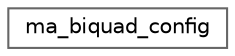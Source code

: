 digraph "Graphical Class Hierarchy"
{
 // LATEX_PDF_SIZE
  bgcolor="transparent";
  edge [fontname=Helvetica,fontsize=10,labelfontname=Helvetica,labelfontsize=10];
  node [fontname=Helvetica,fontsize=10,shape=box,height=0.2,width=0.4];
  rankdir="LR";
  Node0 [id="Node000000",label="ma_biquad_config",height=0.2,width=0.4,color="grey40", fillcolor="white", style="filled",URL="$structma__biquad__config.html",tooltip=" "];
}
